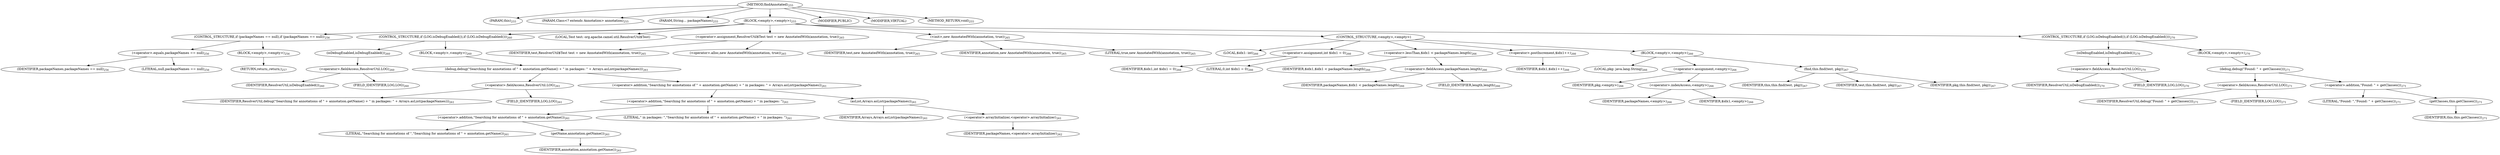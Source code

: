 digraph "findAnnotated" {  
"370" [label = <(METHOD,findAnnotated)<SUB>255</SUB>> ]
"48" [label = <(PARAM,this)<SUB>255</SUB>> ]
"371" [label = <(PARAM,Class&lt;? extends Annotation&gt; annotation)<SUB>255</SUB>> ]
"372" [label = <(PARAM,String... packageNames)<SUB>255</SUB>> ]
"373" [label = <(BLOCK,&lt;empty&gt;,&lt;empty&gt;)<SUB>255</SUB>> ]
"374" [label = <(CONTROL_STRUCTURE,if (packageNames == null),if (packageNames == null))<SUB>256</SUB>> ]
"375" [label = <(&lt;operator&gt;.equals,packageNames == null)<SUB>256</SUB>> ]
"376" [label = <(IDENTIFIER,packageNames,packageNames == null)<SUB>256</SUB>> ]
"377" [label = <(LITERAL,null,packageNames == null)<SUB>256</SUB>> ]
"378" [label = <(BLOCK,&lt;empty&gt;,&lt;empty&gt;)<SUB>256</SUB>> ]
"379" [label = <(RETURN,return;,return;)<SUB>257</SUB>> ]
"380" [label = <(CONTROL_STRUCTURE,if (LOG.isDebugEnabled()),if (LOG.isDebugEnabled()))<SUB>260</SUB>> ]
"381" [label = <(isDebugEnabled,isDebugEnabled())<SUB>260</SUB>> ]
"382" [label = <(&lt;operator&gt;.fieldAccess,ResolverUtil.LOG)<SUB>260</SUB>> ]
"383" [label = <(IDENTIFIER,ResolverUtil,isDebugEnabled())<SUB>260</SUB>> ]
"384" [label = <(FIELD_IDENTIFIER,LOG,LOG)<SUB>260</SUB>> ]
"385" [label = <(BLOCK,&lt;empty&gt;,&lt;empty&gt;)<SUB>260</SUB>> ]
"386" [label = <(debug,debug(&quot;Searching for annotations of &quot; + annotation.getName() + &quot; in packages: &quot; + Arrays.asList(packageNames)))<SUB>261</SUB>> ]
"387" [label = <(&lt;operator&gt;.fieldAccess,ResolverUtil.LOG)<SUB>261</SUB>> ]
"388" [label = <(IDENTIFIER,ResolverUtil,debug(&quot;Searching for annotations of &quot; + annotation.getName() + &quot; in packages: &quot; + Arrays.asList(packageNames)))<SUB>261</SUB>> ]
"389" [label = <(FIELD_IDENTIFIER,LOG,LOG)<SUB>261</SUB>> ]
"390" [label = <(&lt;operator&gt;.addition,&quot;Searching for annotations of &quot; + annotation.getName() + &quot; in packages: &quot; + Arrays.asList(packageNames))<SUB>261</SUB>> ]
"391" [label = <(&lt;operator&gt;.addition,&quot;Searching for annotations of &quot; + annotation.getName() + &quot; in packages: &quot;)<SUB>261</SUB>> ]
"392" [label = <(&lt;operator&gt;.addition,&quot;Searching for annotations of &quot; + annotation.getName())<SUB>261</SUB>> ]
"393" [label = <(LITERAL,&quot;Searching for annotations of &quot;,&quot;Searching for annotations of &quot; + annotation.getName())<SUB>261</SUB>> ]
"394" [label = <(getName,annotation.getName())<SUB>261</SUB>> ]
"395" [label = <(IDENTIFIER,annotation,annotation.getName())<SUB>261</SUB>> ]
"396" [label = <(LITERAL,&quot; in packages: &quot;,&quot;Searching for annotations of &quot; + annotation.getName() + &quot; in packages: &quot;)<SUB>261</SUB>> ]
"397" [label = <(asList,Arrays.asList(packageNames))<SUB>261</SUB>> ]
"398" [label = <(IDENTIFIER,Arrays,Arrays.asList(packageNames))<SUB>261</SUB>> ]
"399" [label = <(&lt;operator&gt;.arrayInitializer,&lt;operator&gt;.arrayInitializer)<SUB>261</SUB>> ]
"400" [label = <(IDENTIFIER,packageNames,&lt;operator&gt;.arrayInitializer)<SUB>262</SUB>> ]
"46" [label = <(LOCAL,Test test: org.apache.camel.util.ResolverUtil$Test)> ]
"401" [label = <(&lt;operator&gt;.assignment,ResolverUtil$Test test = new AnnotatedWith(annotation, true))<SUB>265</SUB>> ]
"402" [label = <(IDENTIFIER,test,ResolverUtil$Test test = new AnnotatedWith(annotation, true))<SUB>265</SUB>> ]
"403" [label = <(&lt;operator&gt;.alloc,new AnnotatedWith(annotation, true))<SUB>265</SUB>> ]
"404" [label = <(&lt;init&gt;,new AnnotatedWith(annotation, true))<SUB>265</SUB>> ]
"45" [label = <(IDENTIFIER,test,new AnnotatedWith(annotation, true))<SUB>265</SUB>> ]
"405" [label = <(IDENTIFIER,annotation,new AnnotatedWith(annotation, true))<SUB>265</SUB>> ]
"406" [label = <(LITERAL,true,new AnnotatedWith(annotation, true))<SUB>265</SUB>> ]
"407" [label = <(CONTROL_STRUCTURE,&lt;empty&gt;,&lt;empty&gt;)> ]
"408" [label = <(LOCAL,$idx1: int)<SUB>266</SUB>> ]
"409" [label = <(&lt;operator&gt;.assignment,int $idx1 = 0)<SUB>266</SUB>> ]
"410" [label = <(IDENTIFIER,$idx1,int $idx1 = 0)<SUB>266</SUB>> ]
"411" [label = <(LITERAL,0,int $idx1 = 0)<SUB>266</SUB>> ]
"412" [label = <(&lt;operator&gt;.lessThan,$idx1 &lt; packageNames.length)<SUB>266</SUB>> ]
"413" [label = <(IDENTIFIER,$idx1,$idx1 &lt; packageNames.length)<SUB>266</SUB>> ]
"414" [label = <(&lt;operator&gt;.fieldAccess,packageNames.length)<SUB>266</SUB>> ]
"415" [label = <(IDENTIFIER,packageNames,$idx1 &lt; packageNames.length)<SUB>266</SUB>> ]
"416" [label = <(FIELD_IDENTIFIER,length,length)<SUB>266</SUB>> ]
"417" [label = <(&lt;operator&gt;.postIncrement,$idx1++)<SUB>266</SUB>> ]
"418" [label = <(IDENTIFIER,$idx1,$idx1++)<SUB>266</SUB>> ]
"419" [label = <(BLOCK,&lt;empty&gt;,&lt;empty&gt;)<SUB>266</SUB>> ]
"420" [label = <(LOCAL,pkg: java.lang.String)<SUB>266</SUB>> ]
"421" [label = <(&lt;operator&gt;.assignment,&lt;empty&gt;)<SUB>266</SUB>> ]
"422" [label = <(IDENTIFIER,pkg,&lt;empty&gt;)<SUB>266</SUB>> ]
"423" [label = <(&lt;operator&gt;.indexAccess,&lt;empty&gt;)<SUB>266</SUB>> ]
"424" [label = <(IDENTIFIER,packageNames,&lt;empty&gt;)<SUB>266</SUB>> ]
"425" [label = <(IDENTIFIER,$idx1,&lt;empty&gt;)<SUB>266</SUB>> ]
"426" [label = <(find,this.find(test, pkg))<SUB>267</SUB>> ]
"47" [label = <(IDENTIFIER,this,this.find(test, pkg))<SUB>267</SUB>> ]
"427" [label = <(IDENTIFIER,test,this.find(test, pkg))<SUB>267</SUB>> ]
"428" [label = <(IDENTIFIER,pkg,this.find(test, pkg))<SUB>267</SUB>> ]
"429" [label = <(CONTROL_STRUCTURE,if (LOG.isDebugEnabled()),if (LOG.isDebugEnabled()))<SUB>270</SUB>> ]
"430" [label = <(isDebugEnabled,isDebugEnabled())<SUB>270</SUB>> ]
"431" [label = <(&lt;operator&gt;.fieldAccess,ResolverUtil.LOG)<SUB>270</SUB>> ]
"432" [label = <(IDENTIFIER,ResolverUtil,isDebugEnabled())<SUB>270</SUB>> ]
"433" [label = <(FIELD_IDENTIFIER,LOG,LOG)<SUB>270</SUB>> ]
"434" [label = <(BLOCK,&lt;empty&gt;,&lt;empty&gt;)<SUB>270</SUB>> ]
"435" [label = <(debug,debug(&quot;Found: &quot; + getClasses()))<SUB>271</SUB>> ]
"436" [label = <(&lt;operator&gt;.fieldAccess,ResolverUtil.LOG)<SUB>271</SUB>> ]
"437" [label = <(IDENTIFIER,ResolverUtil,debug(&quot;Found: &quot; + getClasses()))<SUB>271</SUB>> ]
"438" [label = <(FIELD_IDENTIFIER,LOG,LOG)<SUB>271</SUB>> ]
"439" [label = <(&lt;operator&gt;.addition,&quot;Found: &quot; + getClasses())<SUB>271</SUB>> ]
"440" [label = <(LITERAL,&quot;Found: &quot;,&quot;Found: &quot; + getClasses())<SUB>271</SUB>> ]
"441" [label = <(getClasses,this.getClasses())<SUB>271</SUB>> ]
"49" [label = <(IDENTIFIER,this,this.getClasses())<SUB>271</SUB>> ]
"442" [label = <(MODIFIER,PUBLIC)> ]
"443" [label = <(MODIFIER,VIRTUAL)> ]
"444" [label = <(METHOD_RETURN,void)<SUB>255</SUB>> ]
  "370" -> "48" 
  "370" -> "371" 
  "370" -> "372" 
  "370" -> "373" 
  "370" -> "442" 
  "370" -> "443" 
  "370" -> "444" 
  "373" -> "374" 
  "373" -> "380" 
  "373" -> "46" 
  "373" -> "401" 
  "373" -> "404" 
  "373" -> "407" 
  "373" -> "429" 
  "374" -> "375" 
  "374" -> "378" 
  "375" -> "376" 
  "375" -> "377" 
  "378" -> "379" 
  "380" -> "381" 
  "380" -> "385" 
  "381" -> "382" 
  "382" -> "383" 
  "382" -> "384" 
  "385" -> "386" 
  "386" -> "387" 
  "386" -> "390" 
  "387" -> "388" 
  "387" -> "389" 
  "390" -> "391" 
  "390" -> "397" 
  "391" -> "392" 
  "391" -> "396" 
  "392" -> "393" 
  "392" -> "394" 
  "394" -> "395" 
  "397" -> "398" 
  "397" -> "399" 
  "399" -> "400" 
  "401" -> "402" 
  "401" -> "403" 
  "404" -> "45" 
  "404" -> "405" 
  "404" -> "406" 
  "407" -> "408" 
  "407" -> "409" 
  "407" -> "412" 
  "407" -> "417" 
  "407" -> "419" 
  "409" -> "410" 
  "409" -> "411" 
  "412" -> "413" 
  "412" -> "414" 
  "414" -> "415" 
  "414" -> "416" 
  "417" -> "418" 
  "419" -> "420" 
  "419" -> "421" 
  "419" -> "426" 
  "421" -> "422" 
  "421" -> "423" 
  "423" -> "424" 
  "423" -> "425" 
  "426" -> "47" 
  "426" -> "427" 
  "426" -> "428" 
  "429" -> "430" 
  "429" -> "434" 
  "430" -> "431" 
  "431" -> "432" 
  "431" -> "433" 
  "434" -> "435" 
  "435" -> "436" 
  "435" -> "439" 
  "436" -> "437" 
  "436" -> "438" 
  "439" -> "440" 
  "439" -> "441" 
  "441" -> "49" 
}
